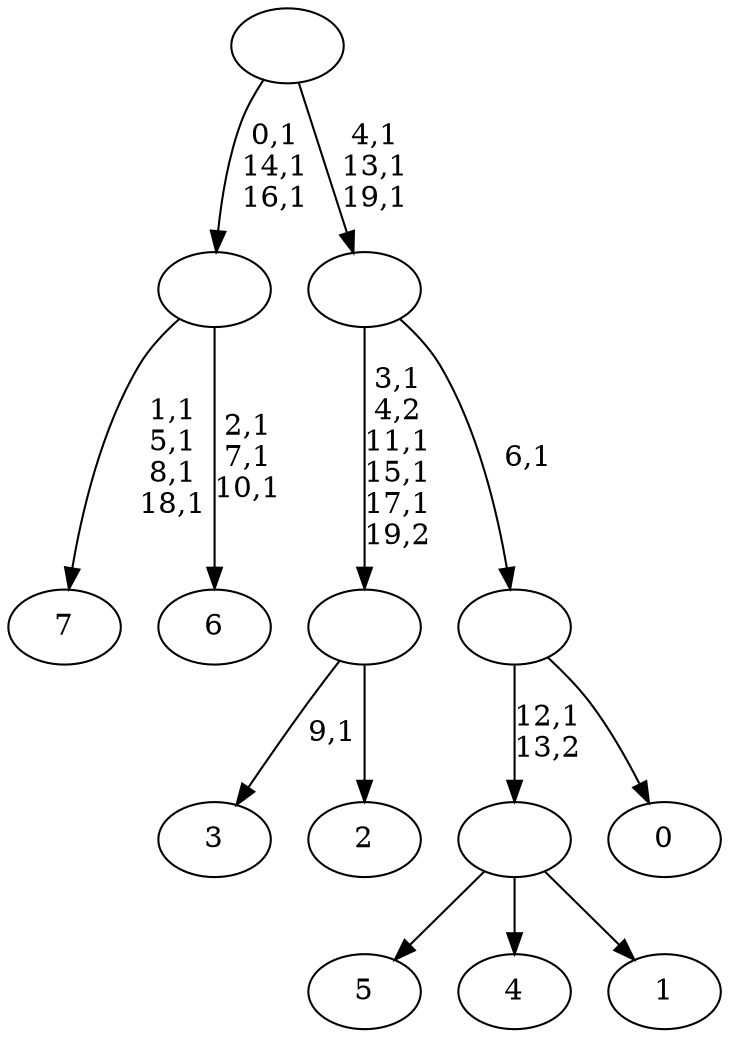 digraph T {
	28 [label="7"]
	23 [label="6"]
	19 [label=""]
	16 [label="5"]
	15 [label="4"]
	14 [label="3"]
	12 [label="2"]
	11 [label=""]
	7 [label="1"]
	6 [label=""]
	5 [label="0"]
	4 [label=""]
	3 [label=""]
	0 [label=""]
	19 -> 23 [label="2,1\n7,1\n10,1"]
	19 -> 28 [label="1,1\n5,1\n8,1\n18,1"]
	11 -> 14 [label="9,1"]
	11 -> 12 [label=""]
	6 -> 16 [label=""]
	6 -> 15 [label=""]
	6 -> 7 [label=""]
	4 -> 6 [label="12,1\n13,2"]
	4 -> 5 [label=""]
	3 -> 11 [label="3,1\n4,2\n11,1\n15,1\n17,1\n19,2"]
	3 -> 4 [label="6,1"]
	0 -> 3 [label="4,1\n13,1\n19,1"]
	0 -> 19 [label="0,1\n14,1\n16,1"]
}
